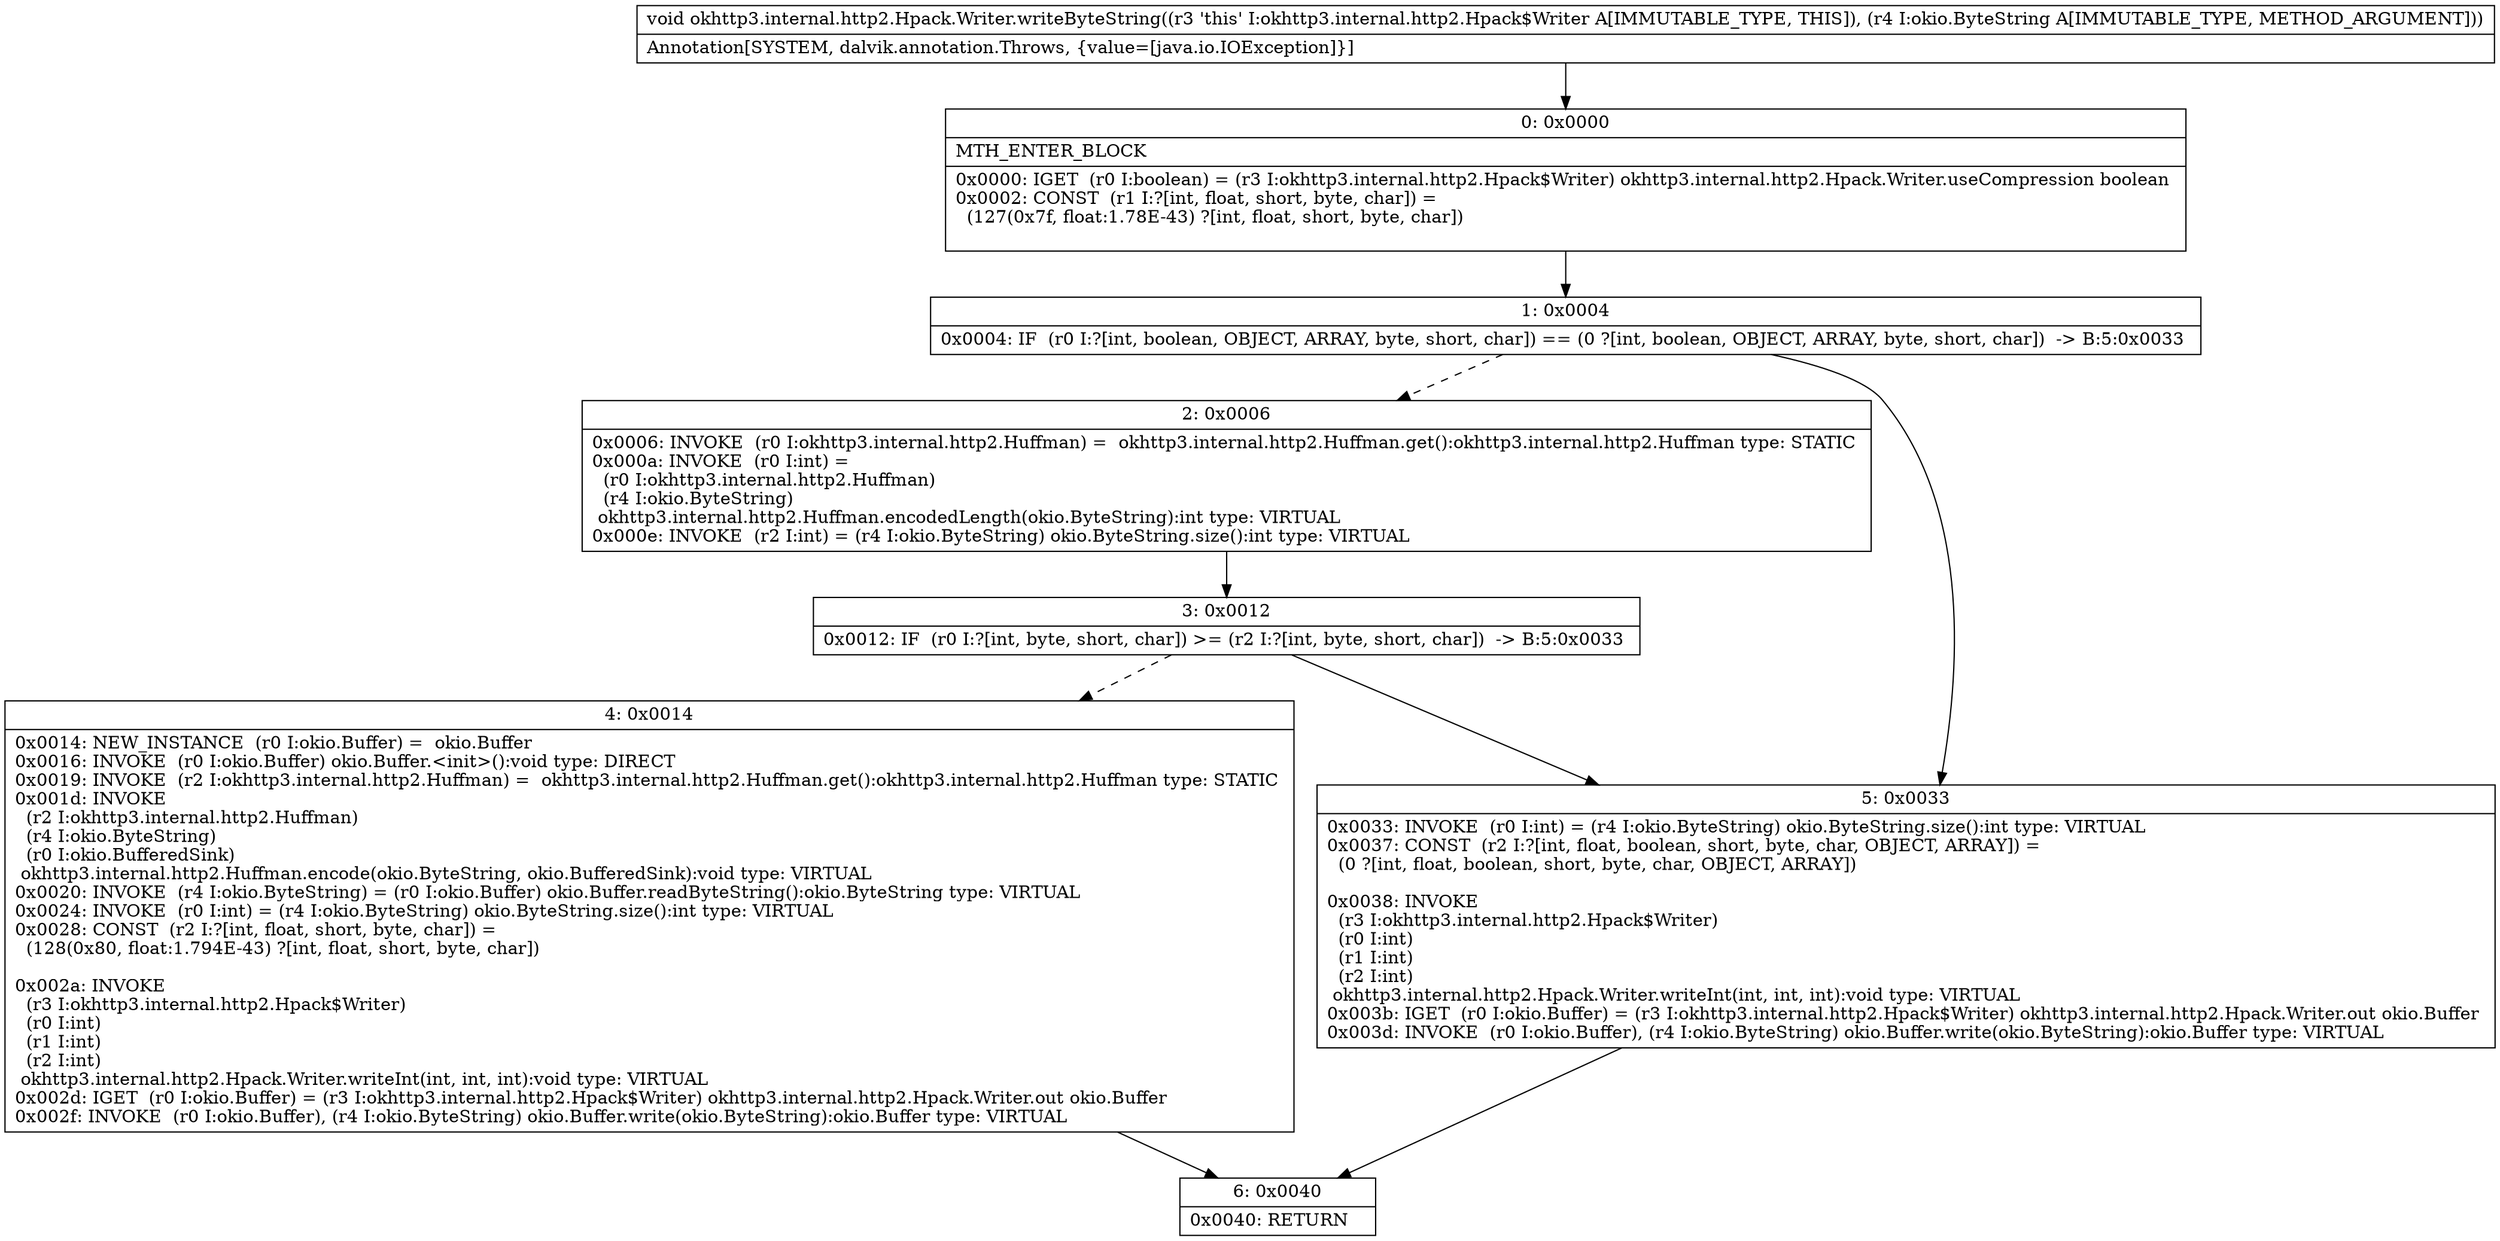 digraph "CFG forokhttp3.internal.http2.Hpack.Writer.writeByteString(Lokio\/ByteString;)V" {
Node_0 [shape=record,label="{0\:\ 0x0000|MTH_ENTER_BLOCK\l|0x0000: IGET  (r0 I:boolean) = (r3 I:okhttp3.internal.http2.Hpack$Writer) okhttp3.internal.http2.Hpack.Writer.useCompression boolean \l0x0002: CONST  (r1 I:?[int, float, short, byte, char]) = \l  (127(0x7f, float:1.78E\-43) ?[int, float, short, byte, char])\l \l}"];
Node_1 [shape=record,label="{1\:\ 0x0004|0x0004: IF  (r0 I:?[int, boolean, OBJECT, ARRAY, byte, short, char]) == (0 ?[int, boolean, OBJECT, ARRAY, byte, short, char])  \-\> B:5:0x0033 \l}"];
Node_2 [shape=record,label="{2\:\ 0x0006|0x0006: INVOKE  (r0 I:okhttp3.internal.http2.Huffman) =  okhttp3.internal.http2.Huffman.get():okhttp3.internal.http2.Huffman type: STATIC \l0x000a: INVOKE  (r0 I:int) = \l  (r0 I:okhttp3.internal.http2.Huffman)\l  (r4 I:okio.ByteString)\l okhttp3.internal.http2.Huffman.encodedLength(okio.ByteString):int type: VIRTUAL \l0x000e: INVOKE  (r2 I:int) = (r4 I:okio.ByteString) okio.ByteString.size():int type: VIRTUAL \l}"];
Node_3 [shape=record,label="{3\:\ 0x0012|0x0012: IF  (r0 I:?[int, byte, short, char]) \>= (r2 I:?[int, byte, short, char])  \-\> B:5:0x0033 \l}"];
Node_4 [shape=record,label="{4\:\ 0x0014|0x0014: NEW_INSTANCE  (r0 I:okio.Buffer) =  okio.Buffer \l0x0016: INVOKE  (r0 I:okio.Buffer) okio.Buffer.\<init\>():void type: DIRECT \l0x0019: INVOKE  (r2 I:okhttp3.internal.http2.Huffman) =  okhttp3.internal.http2.Huffman.get():okhttp3.internal.http2.Huffman type: STATIC \l0x001d: INVOKE  \l  (r2 I:okhttp3.internal.http2.Huffman)\l  (r4 I:okio.ByteString)\l  (r0 I:okio.BufferedSink)\l okhttp3.internal.http2.Huffman.encode(okio.ByteString, okio.BufferedSink):void type: VIRTUAL \l0x0020: INVOKE  (r4 I:okio.ByteString) = (r0 I:okio.Buffer) okio.Buffer.readByteString():okio.ByteString type: VIRTUAL \l0x0024: INVOKE  (r0 I:int) = (r4 I:okio.ByteString) okio.ByteString.size():int type: VIRTUAL \l0x0028: CONST  (r2 I:?[int, float, short, byte, char]) = \l  (128(0x80, float:1.794E\-43) ?[int, float, short, byte, char])\l \l0x002a: INVOKE  \l  (r3 I:okhttp3.internal.http2.Hpack$Writer)\l  (r0 I:int)\l  (r1 I:int)\l  (r2 I:int)\l okhttp3.internal.http2.Hpack.Writer.writeInt(int, int, int):void type: VIRTUAL \l0x002d: IGET  (r0 I:okio.Buffer) = (r3 I:okhttp3.internal.http2.Hpack$Writer) okhttp3.internal.http2.Hpack.Writer.out okio.Buffer \l0x002f: INVOKE  (r0 I:okio.Buffer), (r4 I:okio.ByteString) okio.Buffer.write(okio.ByteString):okio.Buffer type: VIRTUAL \l}"];
Node_5 [shape=record,label="{5\:\ 0x0033|0x0033: INVOKE  (r0 I:int) = (r4 I:okio.ByteString) okio.ByteString.size():int type: VIRTUAL \l0x0037: CONST  (r2 I:?[int, float, boolean, short, byte, char, OBJECT, ARRAY]) = \l  (0 ?[int, float, boolean, short, byte, char, OBJECT, ARRAY])\l \l0x0038: INVOKE  \l  (r3 I:okhttp3.internal.http2.Hpack$Writer)\l  (r0 I:int)\l  (r1 I:int)\l  (r2 I:int)\l okhttp3.internal.http2.Hpack.Writer.writeInt(int, int, int):void type: VIRTUAL \l0x003b: IGET  (r0 I:okio.Buffer) = (r3 I:okhttp3.internal.http2.Hpack$Writer) okhttp3.internal.http2.Hpack.Writer.out okio.Buffer \l0x003d: INVOKE  (r0 I:okio.Buffer), (r4 I:okio.ByteString) okio.Buffer.write(okio.ByteString):okio.Buffer type: VIRTUAL \l}"];
Node_6 [shape=record,label="{6\:\ 0x0040|0x0040: RETURN   \l}"];
MethodNode[shape=record,label="{void okhttp3.internal.http2.Hpack.Writer.writeByteString((r3 'this' I:okhttp3.internal.http2.Hpack$Writer A[IMMUTABLE_TYPE, THIS]), (r4 I:okio.ByteString A[IMMUTABLE_TYPE, METHOD_ARGUMENT]))  | Annotation[SYSTEM, dalvik.annotation.Throws, \{value=[java.io.IOException]\}]\l}"];
MethodNode -> Node_0;
Node_0 -> Node_1;
Node_1 -> Node_2[style=dashed];
Node_1 -> Node_5;
Node_2 -> Node_3;
Node_3 -> Node_4[style=dashed];
Node_3 -> Node_5;
Node_4 -> Node_6;
Node_5 -> Node_6;
}

